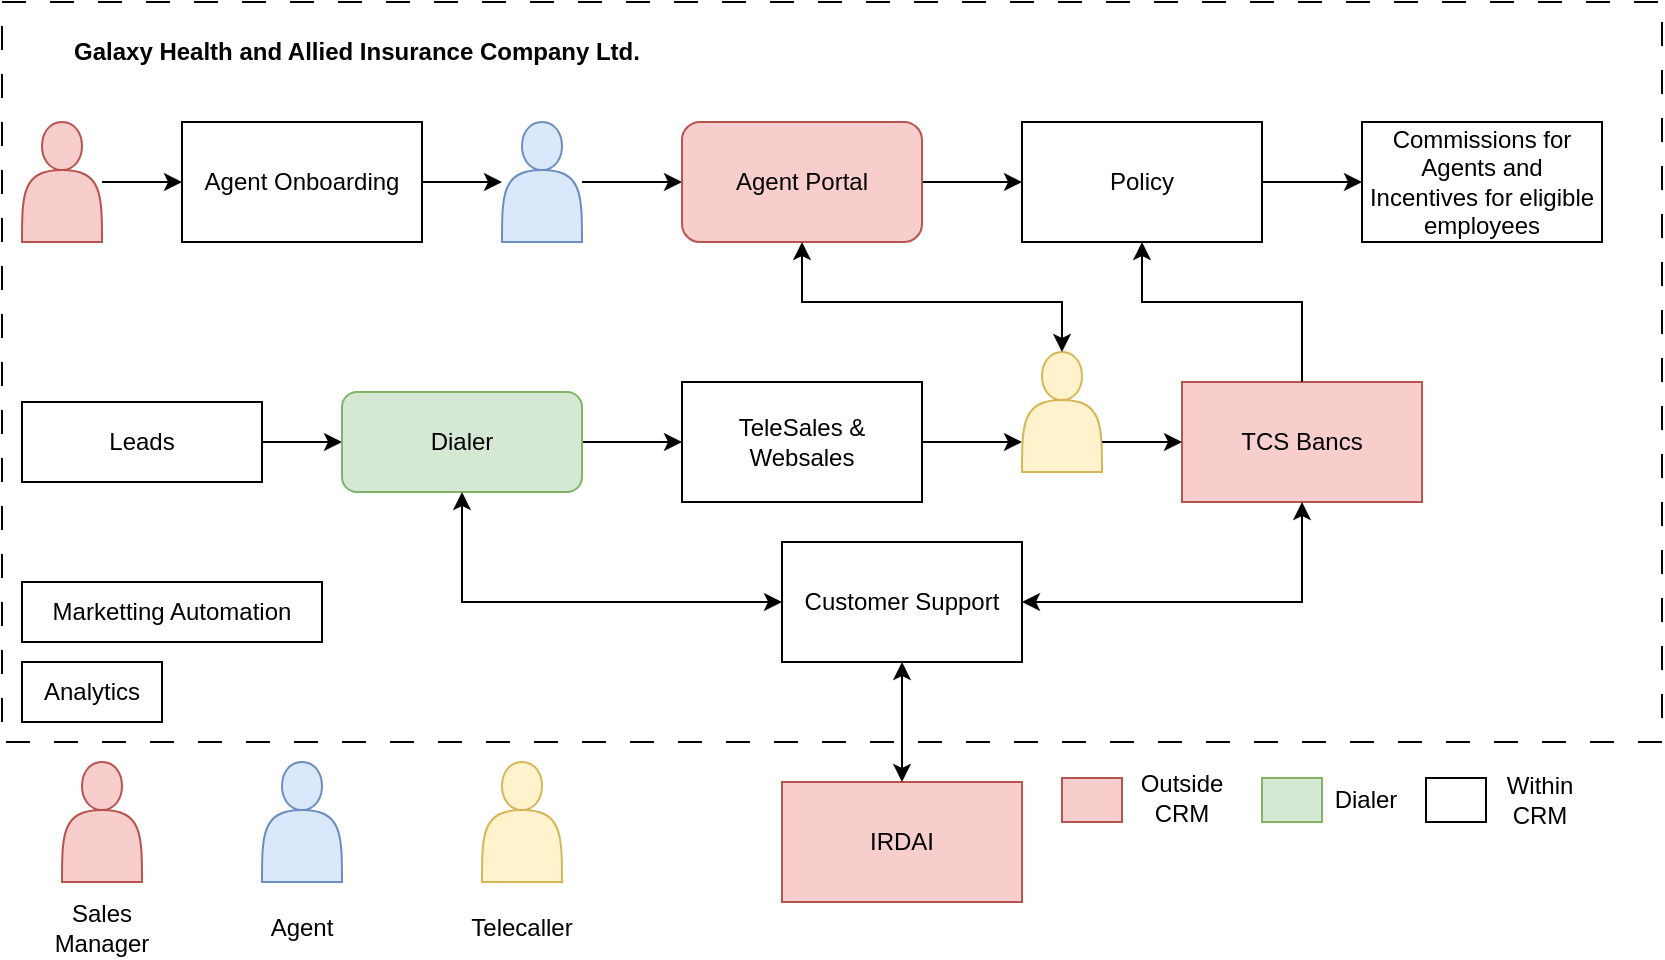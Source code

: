 <mxfile version="24.6.4" type="github">
  <diagram name="Page-1" id="zcw-Cnb_ciNUWG4lOdHk">
    <mxGraphModel dx="954" dy="-577" grid="1" gridSize="10" guides="1" tooltips="1" connect="1" arrows="1" fold="1" page="1" pageScale="1" pageWidth="850" pageHeight="1100" math="0" shadow="0">
      <root>
        <mxCell id="0" />
        <mxCell id="1" parent="0" />
        <mxCell id="knz6iiXWrx1LhUq16YyW-17" value="" style="rounded=0;whiteSpace=wrap;html=1;dashed=1;dashPattern=12 12;" parent="1" vertex="1">
          <mxGeometry x="10" y="1600" width="830" height="370" as="geometry" />
        </mxCell>
        <mxCell id="8hLgRWUMYpwpaLwR4hC4-1" value="" style="edgeStyle=orthogonalEdgeStyle;rounded=0;orthogonalLoop=1;jettySize=auto;html=1;entryX=0;entryY=0.5;entryDx=0;entryDy=0;" parent="1" source="8hLgRWUMYpwpaLwR4hC4-2" target="8hLgRWUMYpwpaLwR4hC4-26" edge="1">
          <mxGeometry relative="1" as="geometry">
            <mxPoint x="240" y="1900" as="targetPoint" />
          </mxGeometry>
        </mxCell>
        <mxCell id="8hLgRWUMYpwpaLwR4hC4-2" value="Leads" style="rounded=0;whiteSpace=wrap;html=1;" parent="1" vertex="1">
          <mxGeometry x="20" y="1800" width="120" height="40" as="geometry" />
        </mxCell>
        <mxCell id="knz6iiXWrx1LhUq16YyW-9" style="edgeStyle=orthogonalEdgeStyle;rounded=0;orthogonalLoop=1;jettySize=auto;html=1;entryX=0;entryY=0.75;entryDx=0;entryDy=0;" parent="1" source="8hLgRWUMYpwpaLwR4hC4-5" target="8hLgRWUMYpwpaLwR4hC4-19" edge="1">
          <mxGeometry relative="1" as="geometry" />
        </mxCell>
        <mxCell id="8hLgRWUMYpwpaLwR4hC4-5" value="TeleSales &amp;amp; Websales" style="rounded=0;whiteSpace=wrap;html=1;" parent="1" vertex="1">
          <mxGeometry x="350" y="1790" width="120" height="60" as="geometry" />
        </mxCell>
        <mxCell id="8hLgRWUMYpwpaLwR4hC4-6" value="Customer Support" style="rounded=0;whiteSpace=wrap;html=1;" parent="1" vertex="1">
          <mxGeometry x="400" y="1870" width="120" height="60" as="geometry" />
        </mxCell>
        <mxCell id="8hLgRWUMYpwpaLwR4hC4-8" value="Marketting Automation" style="rounded=0;whiteSpace=wrap;html=1;" parent="1" vertex="1">
          <mxGeometry x="20" y="1890" width="150" height="30" as="geometry" />
        </mxCell>
        <mxCell id="8hLgRWUMYpwpaLwR4hC4-9" value="Analytics" style="rounded=0;whiteSpace=wrap;html=1;" parent="1" vertex="1">
          <mxGeometry x="20" y="1930" width="70" height="30" as="geometry" />
        </mxCell>
        <mxCell id="8hLgRWUMYpwpaLwR4hC4-11" value="" style="edgeStyle=orthogonalEdgeStyle;rounded=0;orthogonalLoop=1;jettySize=auto;html=1;" parent="1" source="8hLgRWUMYpwpaLwR4hC4-12" target="8hLgRWUMYpwpaLwR4hC4-16" edge="1">
          <mxGeometry relative="1" as="geometry" />
        </mxCell>
        <mxCell id="8hLgRWUMYpwpaLwR4hC4-12" value="Agent Onboarding" style="rounded=0;whiteSpace=wrap;html=1;" parent="1" vertex="1">
          <mxGeometry x="100" y="1660" width="120" height="60" as="geometry" />
        </mxCell>
        <mxCell id="8hLgRWUMYpwpaLwR4hC4-13" value="" style="edgeStyle=orthogonalEdgeStyle;rounded=0;orthogonalLoop=1;jettySize=auto;html=1;" parent="1" source="8hLgRWUMYpwpaLwR4hC4-14" target="8hLgRWUMYpwpaLwR4hC4-12" edge="1">
          <mxGeometry relative="1" as="geometry" />
        </mxCell>
        <mxCell id="8hLgRWUMYpwpaLwR4hC4-14" value="" style="shape=actor;whiteSpace=wrap;html=1;fillColor=#f8cecc;strokeColor=#b85450;" parent="1" vertex="1">
          <mxGeometry x="20" y="1660" width="40" height="60" as="geometry" />
        </mxCell>
        <mxCell id="knz6iiXWrx1LhUq16YyW-2" style="edgeStyle=orthogonalEdgeStyle;rounded=0;orthogonalLoop=1;jettySize=auto;html=1;entryX=0;entryY=0.5;entryDx=0;entryDy=0;" parent="1" source="8hLgRWUMYpwpaLwR4hC4-16" target="8hLgRWUMYpwpaLwR4hC4-27" edge="1">
          <mxGeometry relative="1" as="geometry" />
        </mxCell>
        <mxCell id="8hLgRWUMYpwpaLwR4hC4-16" value="" style="shape=actor;whiteSpace=wrap;html=1;fillColor=#dae8fc;strokeColor=#6c8ebf;" parent="1" vertex="1">
          <mxGeometry x="260" y="1660" width="40" height="60" as="geometry" />
        </mxCell>
        <mxCell id="8hLgRWUMYpwpaLwR4hC4-19" value="" style="shape=actor;whiteSpace=wrap;html=1;fillColor=#fff2cc;strokeColor=#d6b656;" parent="1" vertex="1">
          <mxGeometry x="520" y="1775" width="40" height="60" as="geometry" />
        </mxCell>
        <mxCell id="8hLgRWUMYpwpaLwR4hC4-20" value="" style="shape=actor;whiteSpace=wrap;html=1;fillColor=#f8cecc;strokeColor=#b85450;" parent="1" vertex="1">
          <mxGeometry x="40" y="1980" width="40" height="60" as="geometry" />
        </mxCell>
        <mxCell id="8hLgRWUMYpwpaLwR4hC4-21" value="Sales Manager" style="text;html=1;align=center;verticalAlign=middle;whiteSpace=wrap;rounded=0;" parent="1" vertex="1">
          <mxGeometry x="30" y="2048" width="60" height="30" as="geometry" />
        </mxCell>
        <mxCell id="8hLgRWUMYpwpaLwR4hC4-22" value="" style="shape=actor;whiteSpace=wrap;html=1;fillColor=#dae8fc;strokeColor=#6c8ebf;" parent="1" vertex="1">
          <mxGeometry x="140" y="1980" width="40" height="60" as="geometry" />
        </mxCell>
        <mxCell id="8hLgRWUMYpwpaLwR4hC4-23" value="Agent" style="text;html=1;align=center;verticalAlign=middle;whiteSpace=wrap;rounded=0;" parent="1" vertex="1">
          <mxGeometry x="130" y="2048" width="60" height="30" as="geometry" />
        </mxCell>
        <mxCell id="8hLgRWUMYpwpaLwR4hC4-24" value="" style="shape=actor;whiteSpace=wrap;html=1;fillColor=#fff2cc;strokeColor=#d6b656;" parent="1" vertex="1">
          <mxGeometry x="250" y="1980" width="40" height="60" as="geometry" />
        </mxCell>
        <mxCell id="8hLgRWUMYpwpaLwR4hC4-25" value="Telecaller" style="text;html=1;align=center;verticalAlign=middle;whiteSpace=wrap;rounded=0;" parent="1" vertex="1">
          <mxGeometry x="240" y="2048" width="60" height="30" as="geometry" />
        </mxCell>
        <mxCell id="knz6iiXWrx1LhUq16YyW-7" style="edgeStyle=orthogonalEdgeStyle;rounded=0;orthogonalLoop=1;jettySize=auto;html=1;" parent="1" source="8hLgRWUMYpwpaLwR4hC4-26" target="8hLgRWUMYpwpaLwR4hC4-5" edge="1">
          <mxGeometry relative="1" as="geometry" />
        </mxCell>
        <mxCell id="8hLgRWUMYpwpaLwR4hC4-26" value="Dialer" style="rounded=1;whiteSpace=wrap;html=1;fillColor=#d5e8d4;strokeColor=#82b366;" parent="1" vertex="1">
          <mxGeometry x="180" y="1795" width="120" height="50" as="geometry" />
        </mxCell>
        <mxCell id="knz6iiXWrx1LhUq16YyW-4" style="edgeStyle=orthogonalEdgeStyle;rounded=0;orthogonalLoop=1;jettySize=auto;html=1;entryX=0;entryY=0.5;entryDx=0;entryDy=0;" parent="1" source="8hLgRWUMYpwpaLwR4hC4-27" target="knz6iiXWrx1LhUq16YyW-1" edge="1">
          <mxGeometry relative="1" as="geometry" />
        </mxCell>
        <mxCell id="8hLgRWUMYpwpaLwR4hC4-27" value="Agent Portal" style="rounded=1;whiteSpace=wrap;html=1;fillColor=#f8cecc;strokeColor=#b85450;" parent="1" vertex="1">
          <mxGeometry x="350" y="1660" width="120" height="60" as="geometry" />
        </mxCell>
        <mxCell id="knz6iiXWrx1LhUq16YyW-6" style="edgeStyle=orthogonalEdgeStyle;rounded=0;orthogonalLoop=1;jettySize=auto;html=1;" parent="1" source="knz6iiXWrx1LhUq16YyW-1" target="knz6iiXWrx1LhUq16YyW-5" edge="1">
          <mxGeometry relative="1" as="geometry" />
        </mxCell>
        <mxCell id="knz6iiXWrx1LhUq16YyW-1" value="Policy" style="rounded=0;whiteSpace=wrap;html=1;" parent="1" vertex="1">
          <mxGeometry x="520" y="1660" width="120" height="60" as="geometry" />
        </mxCell>
        <mxCell id="knz6iiXWrx1LhUq16YyW-5" value="Commissions for Agents and Incentives for eligible employees" style="rounded=0;whiteSpace=wrap;html=1;" parent="1" vertex="1">
          <mxGeometry x="690" y="1660" width="120" height="60" as="geometry" />
        </mxCell>
        <mxCell id="knz6iiXWrx1LhUq16YyW-8" value="" style="endArrow=classic;startArrow=classic;html=1;rounded=0;exitX=0.5;exitY=0;exitDx=0;exitDy=0;entryX=0.5;entryY=1;entryDx=0;entryDy=0;" parent="1" source="8hLgRWUMYpwpaLwR4hC4-19" target="8hLgRWUMYpwpaLwR4hC4-27" edge="1">
          <mxGeometry width="50" height="50" relative="1" as="geometry">
            <mxPoint x="370" y="1930" as="sourcePoint" />
            <mxPoint x="420" y="1880" as="targetPoint" />
            <Array as="points">
              <mxPoint x="540" y="1750" />
              <mxPoint x="410" y="1750" />
            </Array>
          </mxGeometry>
        </mxCell>
        <mxCell id="knz6iiXWrx1LhUq16YyW-10" value="TCS Bancs" style="rounded=0;whiteSpace=wrap;html=1;fillColor=#f8cecc;strokeColor=#b85450;" parent="1" vertex="1">
          <mxGeometry x="600" y="1790" width="120" height="60" as="geometry" />
        </mxCell>
        <mxCell id="knz6iiXWrx1LhUq16YyW-11" value="" style="endArrow=classic;html=1;rounded=0;exitX=1;exitY=0.75;exitDx=0;exitDy=0;entryX=0;entryY=0.5;entryDx=0;entryDy=0;" parent="1" source="8hLgRWUMYpwpaLwR4hC4-19" target="knz6iiXWrx1LhUq16YyW-10" edge="1">
          <mxGeometry width="50" height="50" relative="1" as="geometry">
            <mxPoint x="370" y="1920" as="sourcePoint" />
            <mxPoint x="420" y="1870" as="targetPoint" />
          </mxGeometry>
        </mxCell>
        <mxCell id="knz6iiXWrx1LhUq16YyW-12" value="" style="endArrow=classic;html=1;rounded=0;exitX=0.5;exitY=0;exitDx=0;exitDy=0;entryX=0.5;entryY=1;entryDx=0;entryDy=0;" parent="1" source="knz6iiXWrx1LhUq16YyW-10" target="knz6iiXWrx1LhUq16YyW-1" edge="1">
          <mxGeometry width="50" height="50" relative="1" as="geometry">
            <mxPoint x="370" y="1920" as="sourcePoint" />
            <mxPoint x="420" y="1870" as="targetPoint" />
            <Array as="points">
              <mxPoint x="660" y="1750" />
              <mxPoint x="580" y="1750" />
            </Array>
          </mxGeometry>
        </mxCell>
        <mxCell id="knz6iiXWrx1LhUq16YyW-13" value="" style="endArrow=classic;startArrow=classic;html=1;rounded=0;exitX=0;exitY=0.5;exitDx=0;exitDy=0;entryX=0.5;entryY=1;entryDx=0;entryDy=0;" parent="1" source="8hLgRWUMYpwpaLwR4hC4-6" target="8hLgRWUMYpwpaLwR4hC4-26" edge="1">
          <mxGeometry width="50" height="50" relative="1" as="geometry">
            <mxPoint x="370" y="2010" as="sourcePoint" />
            <mxPoint x="420" y="1960" as="targetPoint" />
            <Array as="points">
              <mxPoint x="240" y="1900" />
            </Array>
          </mxGeometry>
        </mxCell>
        <mxCell id="knz6iiXWrx1LhUq16YyW-14" value="" style="endArrow=classic;startArrow=classic;html=1;rounded=0;exitX=1;exitY=0.5;exitDx=0;exitDy=0;entryX=0.5;entryY=1;entryDx=0;entryDy=0;" parent="1" source="8hLgRWUMYpwpaLwR4hC4-6" target="knz6iiXWrx1LhUq16YyW-10" edge="1">
          <mxGeometry width="50" height="50" relative="1" as="geometry">
            <mxPoint x="370" y="1970" as="sourcePoint" />
            <mxPoint x="420" y="1920" as="targetPoint" />
            <Array as="points">
              <mxPoint x="660" y="1900" />
            </Array>
          </mxGeometry>
        </mxCell>
        <mxCell id="knz6iiXWrx1LhUq16YyW-15" value="IRDAI" style="rounded=0;whiteSpace=wrap;html=1;fillColor=#f8cecc;strokeColor=#b85450;" parent="1" vertex="1">
          <mxGeometry x="400" y="1990" width="120" height="60" as="geometry" />
        </mxCell>
        <mxCell id="knz6iiXWrx1LhUq16YyW-16" value="" style="endArrow=classic;startArrow=classic;html=1;rounded=0;exitX=0.5;exitY=0;exitDx=0;exitDy=0;entryX=0.5;entryY=1;entryDx=0;entryDy=0;" parent="1" source="knz6iiXWrx1LhUq16YyW-15" target="8hLgRWUMYpwpaLwR4hC4-6" edge="1">
          <mxGeometry width="50" height="50" relative="1" as="geometry">
            <mxPoint x="370" y="2020" as="sourcePoint" />
            <mxPoint x="420" y="1970" as="targetPoint" />
          </mxGeometry>
        </mxCell>
        <mxCell id="knz6iiXWrx1LhUq16YyW-18" value="&lt;b&gt;Galaxy Health and Allied Insurance Company Ltd.&lt;/b&gt;" style="text;strokeColor=none;fillColor=none;align=left;verticalAlign=middle;spacingLeft=4;spacingRight=4;overflow=hidden;points=[[0,0.5],[1,0.5]];portConstraint=eastwest;rotatable=0;whiteSpace=wrap;html=1;" parent="1" vertex="1">
          <mxGeometry x="40" y="1610" width="300" height="30" as="geometry" />
        </mxCell>
        <mxCell id="qVm-ARVX63ilR3r2UGEt-1" value="" style="rounded=0;whiteSpace=wrap;html=1;fillColor=#f8cecc;strokeColor=#b85450;" vertex="1" parent="1">
          <mxGeometry x="540" y="1988" width="30" height="22" as="geometry" />
        </mxCell>
        <mxCell id="qVm-ARVX63ilR3r2UGEt-2" value="Outside CRM" style="text;html=1;align=center;verticalAlign=middle;whiteSpace=wrap;rounded=0;" vertex="1" parent="1">
          <mxGeometry x="570" y="1985" width="60" height="26" as="geometry" />
        </mxCell>
        <mxCell id="qVm-ARVX63ilR3r2UGEt-3" value="" style="rounded=0;whiteSpace=wrap;html=1;fillColor=#d5e8d4;strokeColor=#82b366;" vertex="1" parent="1">
          <mxGeometry x="640" y="1988" width="30" height="22" as="geometry" />
        </mxCell>
        <mxCell id="qVm-ARVX63ilR3r2UGEt-4" value="Dialer" style="text;html=1;align=center;verticalAlign=middle;whiteSpace=wrap;rounded=0;" vertex="1" parent="1">
          <mxGeometry x="662" y="1984" width="60" height="30" as="geometry" />
        </mxCell>
        <mxCell id="qVm-ARVX63ilR3r2UGEt-6" value="" style="rounded=0;whiteSpace=wrap;html=1;" vertex="1" parent="1">
          <mxGeometry x="722" y="1988" width="30" height="22" as="geometry" />
        </mxCell>
        <mxCell id="qVm-ARVX63ilR3r2UGEt-7" value="Within CRM" style="text;html=1;align=center;verticalAlign=middle;whiteSpace=wrap;rounded=0;" vertex="1" parent="1">
          <mxGeometry x="749" y="1984" width="60" height="30" as="geometry" />
        </mxCell>
      </root>
    </mxGraphModel>
  </diagram>
</mxfile>
